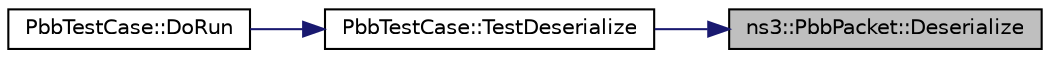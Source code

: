 digraph "ns3::PbbPacket::Deserialize"
{
 // LATEX_PDF_SIZE
  edge [fontname="Helvetica",fontsize="10",labelfontname="Helvetica",labelfontsize="10"];
  node [fontname="Helvetica",fontsize="10",shape=record];
  rankdir="RL";
  Node1 [label="ns3::PbbPacket::Deserialize",height=0.2,width=0.4,color="black", fillcolor="grey75", style="filled", fontcolor="black",tooltip="Deserializes a packet from the specified buffer."];
  Node1 -> Node2 [dir="back",color="midnightblue",fontsize="10",style="solid",fontname="Helvetica"];
  Node2 [label="PbbTestCase::TestDeserialize",height=0.2,width=0.4,color="black", fillcolor="white", style="filled",URL="$class_pbb_test_case.html#a94ee7e29255773f0ea94597fd0af89ff",tooltip="Deserialization."];
  Node2 -> Node3 [dir="back",color="midnightblue",fontsize="10",style="solid",fontname="Helvetica"];
  Node3 [label="PbbTestCase::DoRun",height=0.2,width=0.4,color="black", fillcolor="white", style="filled",URL="$class_pbb_test_case.html#a7e27e798743b0fee57106bdc3ff63a1c",tooltip="Implementation to actually run this TestCase."];
}
